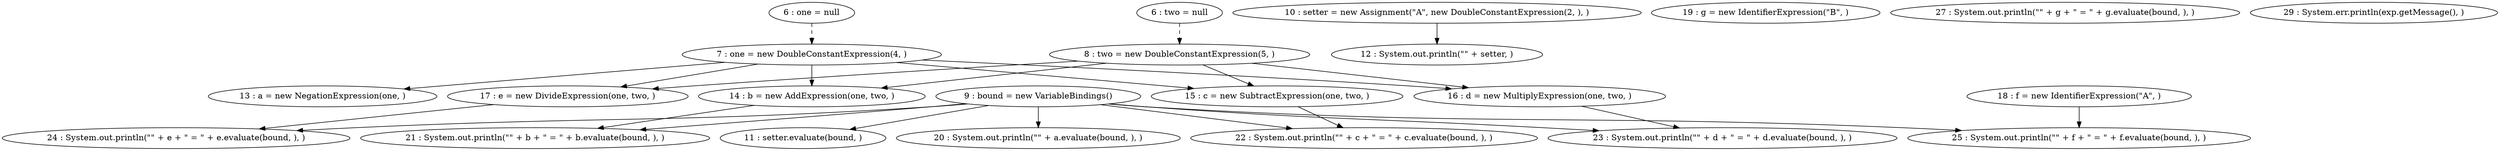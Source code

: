 digraph G {
"6 : one = null"
"6 : one = null" -> "7 : one = new DoubleConstantExpression(4, )" [style=dashed]
"6 : two = null"
"6 : two = null" -> "8 : two = new DoubleConstantExpression(5, )" [style=dashed]
"7 : one = new DoubleConstantExpression(4, )"
"7 : one = new DoubleConstantExpression(4, )" -> "13 : a = new NegationExpression(one, )"
"7 : one = new DoubleConstantExpression(4, )" -> "16 : d = new MultiplyExpression(one, two, )"
"7 : one = new DoubleConstantExpression(4, )" -> "17 : e = new DivideExpression(one, two, )"
"7 : one = new DoubleConstantExpression(4, )" -> "14 : b = new AddExpression(one, two, )"
"7 : one = new DoubleConstantExpression(4, )" -> "15 : c = new SubtractExpression(one, two, )"
"8 : two = new DoubleConstantExpression(5, )"
"8 : two = new DoubleConstantExpression(5, )" -> "16 : d = new MultiplyExpression(one, two, )"
"8 : two = new DoubleConstantExpression(5, )" -> "17 : e = new DivideExpression(one, two, )"
"8 : two = new DoubleConstantExpression(5, )" -> "14 : b = new AddExpression(one, two, )"
"8 : two = new DoubleConstantExpression(5, )" -> "15 : c = new SubtractExpression(one, two, )"
"9 : bound = new VariableBindings()"
"9 : bound = new VariableBindings()" -> "11 : setter.evaluate(bound, )"
"9 : bound = new VariableBindings()" -> "24 : System.out.println(\"\" + e + \" = \" + e.evaluate(bound, ), )"
"9 : bound = new VariableBindings()" -> "25 : System.out.println(\"\" + f + \" = \" + f.evaluate(bound, ), )"
"9 : bound = new VariableBindings()" -> "20 : System.out.println(\"\" + a.evaluate(bound, ), )"
"9 : bound = new VariableBindings()" -> "22 : System.out.println(\"\" + c + \" = \" + c.evaluate(bound, ), )"
"9 : bound = new VariableBindings()" -> "23 : System.out.println(\"\" + d + \" = \" + d.evaluate(bound, ), )"
"9 : bound = new VariableBindings()" -> "21 : System.out.println(\"\" + b + \" = \" + b.evaluate(bound, ), )"
"10 : setter = new Assignment(\"A\", new DoubleConstantExpression(2, ), )"
"10 : setter = new Assignment(\"A\", new DoubleConstantExpression(2, ), )" -> "12 : System.out.println(\"\" + setter, )"
"11 : setter.evaluate(bound, )"
"12 : System.out.println(\"\" + setter, )"
"13 : a = new NegationExpression(one, )"
"14 : b = new AddExpression(one, two, )"
"14 : b = new AddExpression(one, two, )" -> "21 : System.out.println(\"\" + b + \" = \" + b.evaluate(bound, ), )"
"15 : c = new SubtractExpression(one, two, )"
"15 : c = new SubtractExpression(one, two, )" -> "22 : System.out.println(\"\" + c + \" = \" + c.evaluate(bound, ), )"
"16 : d = new MultiplyExpression(one, two, )"
"16 : d = new MultiplyExpression(one, two, )" -> "23 : System.out.println(\"\" + d + \" = \" + d.evaluate(bound, ), )"
"17 : e = new DivideExpression(one, two, )"
"17 : e = new DivideExpression(one, two, )" -> "24 : System.out.println(\"\" + e + \" = \" + e.evaluate(bound, ), )"
"18 : f = new IdentifierExpression(\"A\", )"
"18 : f = new IdentifierExpression(\"A\", )" -> "25 : System.out.println(\"\" + f + \" = \" + f.evaluate(bound, ), )"
"19 : g = new IdentifierExpression(\"B\", )"
"20 : System.out.println(\"\" + a.evaluate(bound, ), )"
"21 : System.out.println(\"\" + b + \" = \" + b.evaluate(bound, ), )"
"22 : System.out.println(\"\" + c + \" = \" + c.evaluate(bound, ), )"
"23 : System.out.println(\"\" + d + \" = \" + d.evaluate(bound, ), )"
"24 : System.out.println(\"\" + e + \" = \" + e.evaluate(bound, ), )"
"25 : System.out.println(\"\" + f + \" = \" + f.evaluate(bound, ), )"
"27 : System.out.println(\"\" + g + \" = \" + g.evaluate(bound, ), )"
"29 : System.err.println(exp.getMessage(), )"
}